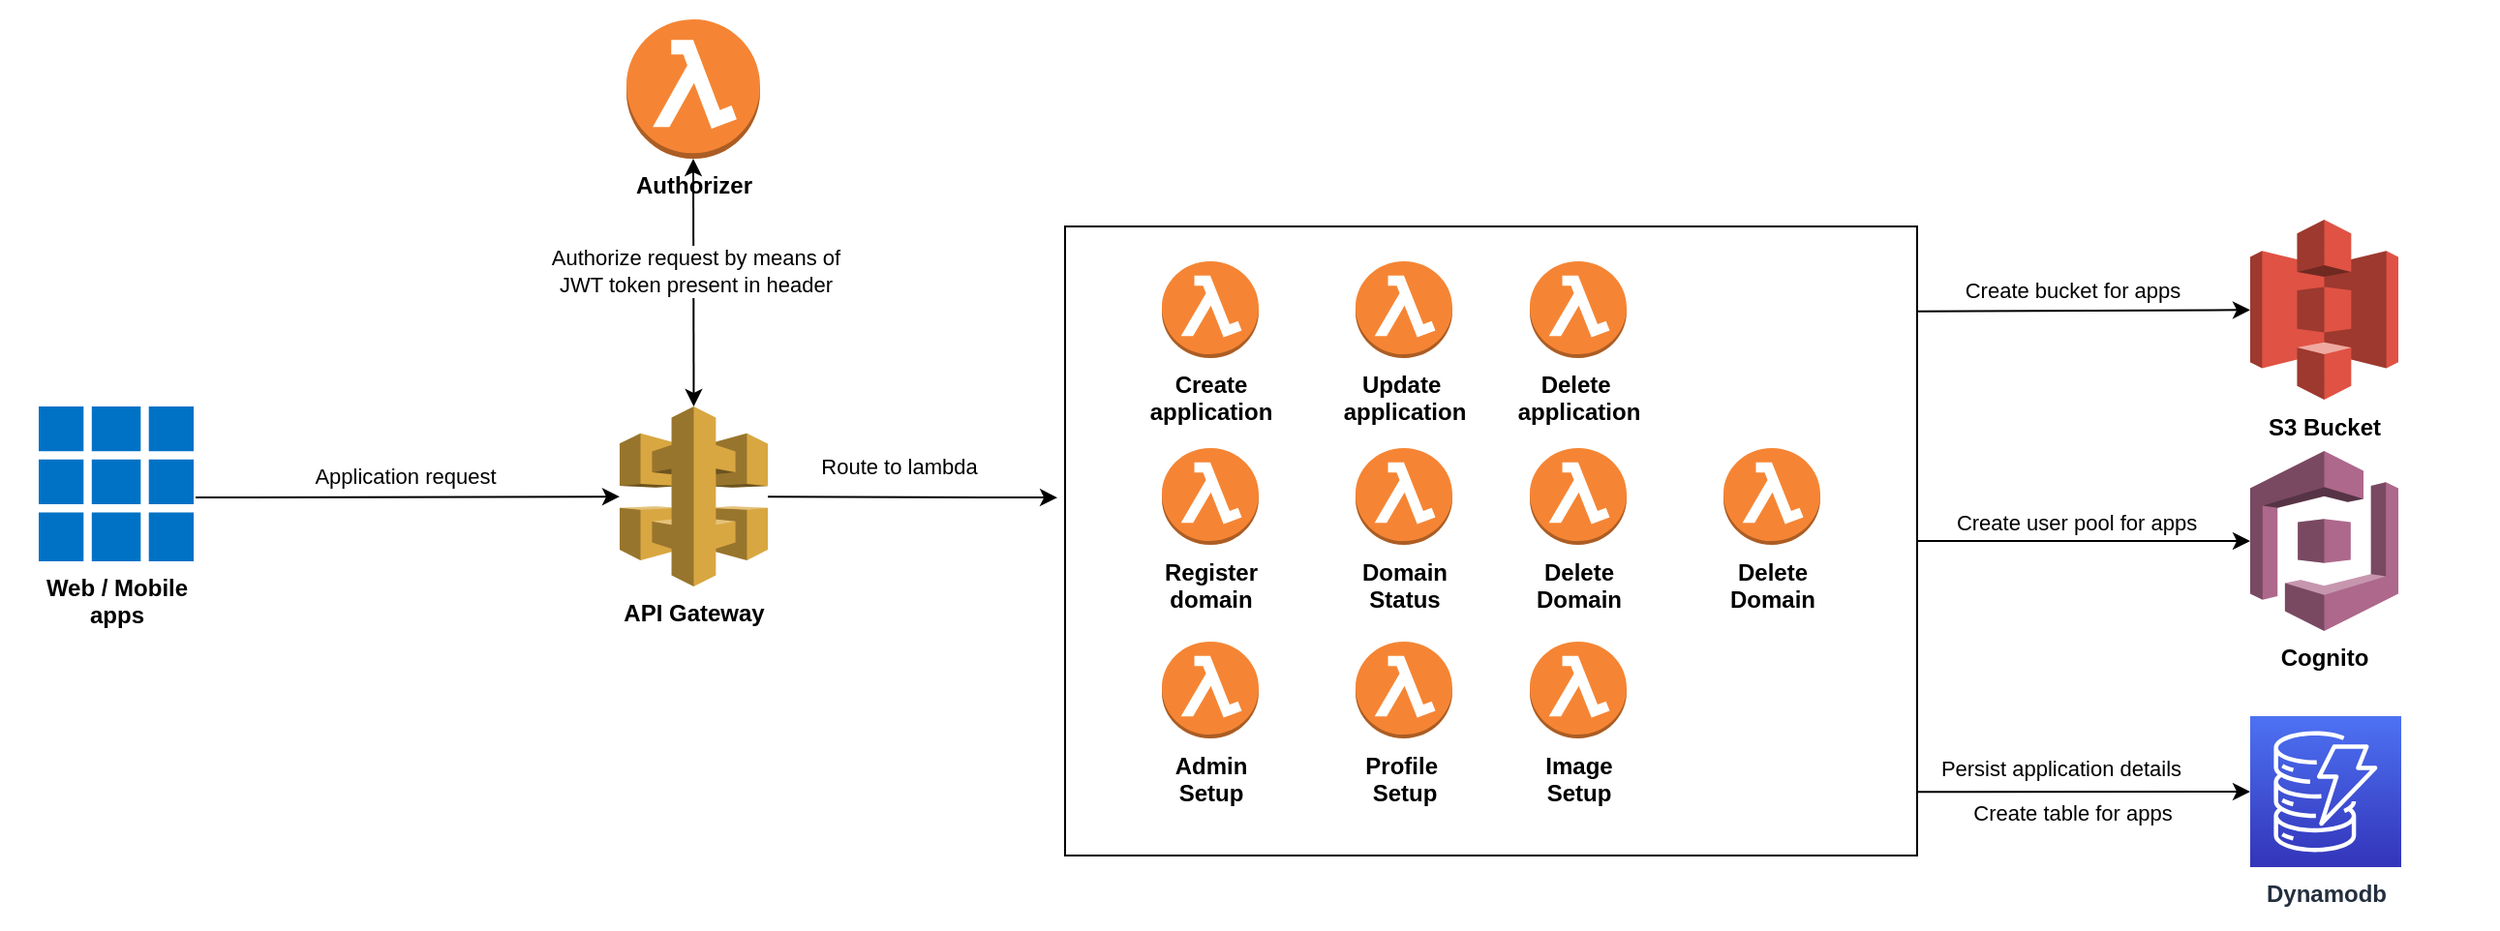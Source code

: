 <mxfile version="16.4.0" type="device"><diagram name="Applicationmanagement" id="PVM1xtc0hcYfl-D6XzfQ"><mxGraphModel dx="1108" dy="1653" grid="1" gridSize="10" guides="1" tooltips="1" connect="1" arrows="1" fold="1" page="1" pageScale="1" pageWidth="850" pageHeight="1100" math="0" shadow="0"><root><mxCell id="d4LnBHFviJgZstyR72xy-0"/><mxCell id="d4LnBHFviJgZstyR72xy-1" parent="d4LnBHFviJgZstyR72xy-0"/><mxCell id="d4LnBHFviJgZstyR72xy-2" value="" style="rounded=1;whiteSpace=wrap;html=1;strokeColor=none;" parent="d4LnBHFviJgZstyR72xy-1" vertex="1"><mxGeometry x="100" y="-50" width="1290" height="480" as="geometry"/></mxCell><mxCell id="d4LnBHFviJgZstyR72xy-3" value="&lt;b&gt;Web / Mobile &lt;br&gt;apps&lt;/b&gt;" style="aspect=fixed;html=1;points=[];align=center;image;fontSize=12;image=img/lib/mscae/Client_Apps.svg;" parent="d4LnBHFviJgZstyR72xy-1" vertex="1"><mxGeometry x="120" y="160" width="80" height="80" as="geometry"/></mxCell><mxCell id="d4LnBHFviJgZstyR72xy-4" value="&lt;b&gt;API Gateway&lt;/b&gt;" style="outlineConnect=0;dashed=0;verticalLabelPosition=bottom;verticalAlign=top;align=center;html=1;shape=mxgraph.aws3.api_gateway;fillColor=#D9A741;gradientColor=none;" parent="d4LnBHFviJgZstyR72xy-1" vertex="1"><mxGeometry x="420" y="160" width="76.5" height="93" as="geometry"/></mxCell><mxCell id="d4LnBHFviJgZstyR72xy-5" value="&lt;b&gt;Cognito&lt;/b&gt;" style="outlineConnect=0;dashed=0;verticalLabelPosition=bottom;verticalAlign=top;align=center;html=1;shape=mxgraph.aws3.cognito;fillColor=#AD688B;gradientColor=none;" parent="d4LnBHFviJgZstyR72xy-1" vertex="1"><mxGeometry x="1262" y="183" width="76.5" height="93" as="geometry"/></mxCell><mxCell id="d4LnBHFviJgZstyR72xy-6" value="&lt;b&gt;Dynamodb&lt;/b&gt;" style="outlineConnect=0;fontColor=#232F3E;gradientColor=#4D72F3;gradientDirection=north;fillColor=#3334B9;strokeColor=#ffffff;dashed=0;verticalLabelPosition=bottom;verticalAlign=top;align=center;html=1;fontSize=12;fontStyle=0;aspect=fixed;shape=mxgraph.aws4.resourceIcon;resIcon=mxgraph.aws4.dynamodb;" parent="d4LnBHFviJgZstyR72xy-1" vertex="1"><mxGeometry x="1262" y="320" width="78" height="78" as="geometry"/></mxCell><mxCell id="d4LnBHFviJgZstyR72xy-7" value="&lt;b&gt;Authorizer&lt;/b&gt;" style="outlineConnect=0;dashed=0;verticalLabelPosition=bottom;verticalAlign=top;align=center;html=1;shape=mxgraph.aws3.lambda_function;fillColor=#F58534;gradientColor=none;" parent="d4LnBHFviJgZstyR72xy-1" vertex="1"><mxGeometry x="423.5" y="-40" width="69" height="72" as="geometry"/></mxCell><mxCell id="d4LnBHFviJgZstyR72xy-17" value="" style="endArrow=classic;html=1;exitX=1.013;exitY=0.588;exitDx=0;exitDy=0;exitPerimeter=0;" parent="d4LnBHFviJgZstyR72xy-1" source="d4LnBHFviJgZstyR72xy-3" target="d4LnBHFviJgZstyR72xy-4" edge="1"><mxGeometry width="50" height="50" relative="1" as="geometry"><mxPoint x="250" y="280" as="sourcePoint"/><mxPoint x="300" y="230" as="targetPoint"/></mxGeometry></mxCell><mxCell id="d4LnBHFviJgZstyR72xy-18" value="Application request" style="edgeLabel;html=1;align=center;verticalAlign=middle;resizable=0;points=[];" parent="d4LnBHFviJgZstyR72xy-17" vertex="1" connectable="0"><mxGeometry x="0.196" y="-2" relative="1" as="geometry"><mxPoint x="-23.04" y="-12.76" as="offset"/></mxGeometry></mxCell><mxCell id="d4LnBHFviJgZstyR72xy-19" value="" style="endArrow=classic;html=1;entryX=-0.009;entryY=0.431;entryDx=0;entryDy=0;entryPerimeter=0;" parent="d4LnBHFviJgZstyR72xy-1" source="d4LnBHFviJgZstyR72xy-4" target="d4LnBHFviJgZstyR72xy-9" edge="1"><mxGeometry width="50" height="50" relative="1" as="geometry"><mxPoint x="480" y="360" as="sourcePoint"/><mxPoint x="530" y="310" as="targetPoint"/></mxGeometry></mxCell><mxCell id="d4LnBHFviJgZstyR72xy-20" value="Route to lambda" style="edgeLabel;html=1;align=center;verticalAlign=middle;resizable=0;points=[];" parent="d4LnBHFviJgZstyR72xy-19" vertex="1" connectable="0"><mxGeometry x="-0.167" y="1" relative="1" as="geometry"><mxPoint x="4.5" y="-15.28" as="offset"/></mxGeometry></mxCell><mxCell id="d4LnBHFviJgZstyR72xy-21" value="" style="endArrow=classic;startArrow=classic;html=1;entryX=0.5;entryY=1;entryDx=0;entryDy=0;entryPerimeter=0;exitX=0.5;exitY=0;exitDx=0;exitDy=0;exitPerimeter=0;" parent="d4LnBHFviJgZstyR72xy-1" source="d4LnBHFviJgZstyR72xy-4" target="d4LnBHFviJgZstyR72xy-7" edge="1"><mxGeometry width="50" height="50" relative="1" as="geometry"><mxPoint x="360" y="110" as="sourcePoint"/><mxPoint x="410" y="60" as="targetPoint"/></mxGeometry></mxCell><mxCell id="d4LnBHFviJgZstyR72xy-22" value="Authorize request by means of &lt;br&gt;JWT token present in header" style="edgeLabel;html=1;align=center;verticalAlign=middle;resizable=0;points=[];" parent="d4LnBHFviJgZstyR72xy-21" vertex="1" connectable="0"><mxGeometry x="0.328" y="-1" relative="1" as="geometry"><mxPoint x="-0.83" y="15" as="offset"/></mxGeometry></mxCell><mxCell id="d4LnBHFviJgZstyR72xy-23" value="" style="endArrow=classic;html=1;exitX=0.997;exitY=0.899;exitDx=0;exitDy=0;exitPerimeter=0;" parent="d4LnBHFviJgZstyR72xy-1" source="d4LnBHFviJgZstyR72xy-9" target="d4LnBHFviJgZstyR72xy-6" edge="1"><mxGeometry width="50" height="50" relative="1" as="geometry"><mxPoint x="970" y="390" as="sourcePoint"/><mxPoint x="1020" y="340" as="targetPoint"/></mxGeometry></mxCell><mxCell id="d4LnBHFviJgZstyR72xy-24" value="Persist application details" style="edgeLabel;html=1;align=center;verticalAlign=middle;resizable=0;points=[];" parent="d4LnBHFviJgZstyR72xy-23" vertex="1" connectable="0"><mxGeometry x="0.191" relative="1" as="geometry"><mxPoint x="-28.22" y="-11.98" as="offset"/></mxGeometry></mxCell><mxCell id="R_MdvY2bguppo9Lx7t1l-10" value="Create table for apps" style="edgeLabel;html=1;align=center;verticalAlign=middle;resizable=0;points=[];" parent="d4LnBHFviJgZstyR72xy-23" vertex="1" connectable="0"><mxGeometry x="-0.223" y="-3" relative="1" as="geometry"><mxPoint x="14" y="8" as="offset"/></mxGeometry></mxCell><mxCell id="d4LnBHFviJgZstyR72xy-25" value="" style="endArrow=classic;html=1;entryX=0;entryY=0.5;entryDx=0;entryDy=0;entryPerimeter=0;exitX=1;exitY=0.5;exitDx=0;exitDy=0;" parent="d4LnBHFviJgZstyR72xy-1" source="d4LnBHFviJgZstyR72xy-9" target="d4LnBHFviJgZstyR72xy-5" edge="1"><mxGeometry width="50" height="50" relative="1" as="geometry"><mxPoint x="900" y="420" as="sourcePoint"/><mxPoint x="950" y="370" as="targetPoint"/></mxGeometry></mxCell><mxCell id="d4LnBHFviJgZstyR72xy-26" value="Create user pool for apps" style="edgeLabel;html=1;align=center;verticalAlign=middle;resizable=0;points=[];" parent="d4LnBHFviJgZstyR72xy-25" vertex="1" connectable="0"><mxGeometry x="-0.293" y="-2" relative="1" as="geometry"><mxPoint x="20.78" y="-11.39" as="offset"/></mxGeometry></mxCell><mxCell id="R_MdvY2bguppo9Lx7t1l-0" value="&lt;b&gt;S3 Bucket&lt;/b&gt;" style="outlineConnect=0;dashed=0;verticalLabelPosition=bottom;verticalAlign=top;align=center;html=1;shape=mxgraph.aws3.s3;fillColor=#E05243;gradientColor=none;" parent="d4LnBHFviJgZstyR72xy-1" vertex="1"><mxGeometry x="1262" y="63.5" width="76.5" height="93" as="geometry"/></mxCell><mxCell id="d4LnBHFviJgZstyR72xy-9" value="" style="rounded=0;whiteSpace=wrap;html=1;" parent="d4LnBHFviJgZstyR72xy-1" vertex="1"><mxGeometry x="650" y="67" width="440" height="325" as="geometry"/></mxCell><mxCell id="d4LnBHFviJgZstyR72xy-10" value="&lt;b&gt;Create &lt;br&gt;application&lt;/b&gt;" style="outlineConnect=0;dashed=0;verticalLabelPosition=bottom;verticalAlign=top;align=center;html=1;shape=mxgraph.aws3.lambda_function;fillColor=#F58534;gradientColor=none;" parent="d4LnBHFviJgZstyR72xy-1" vertex="1"><mxGeometry x="700" y="85" width="50" height="50" as="geometry"/></mxCell><mxCell id="d4LnBHFviJgZstyR72xy-11" value="&lt;b&gt;Update&amp;nbsp;&lt;br&gt;&lt;/b&gt;&lt;b&gt;application&lt;/b&gt;" style="outlineConnect=0;dashed=0;verticalLabelPosition=bottom;verticalAlign=top;align=center;html=1;shape=mxgraph.aws3.lambda_function;fillColor=#F58534;gradientColor=none;" parent="d4LnBHFviJgZstyR72xy-1" vertex="1"><mxGeometry x="800" y="85" width="50" height="50" as="geometry"/></mxCell><mxCell id="d4LnBHFviJgZstyR72xy-12" value="&lt;b&gt;Domain&lt;br&gt;Status&lt;/b&gt;" style="outlineConnect=0;dashed=0;verticalLabelPosition=bottom;verticalAlign=top;align=center;html=1;shape=mxgraph.aws3.lambda_function;fillColor=#F58534;gradientColor=none;" parent="d4LnBHFviJgZstyR72xy-1" vertex="1"><mxGeometry x="800" y="181.5" width="50" height="50" as="geometry"/></mxCell><mxCell id="d4LnBHFviJgZstyR72xy-14" value="&lt;b&gt;Register&lt;br&gt;domain&lt;br&gt;&lt;/b&gt;" style="outlineConnect=0;dashed=0;verticalLabelPosition=bottom;verticalAlign=top;align=center;html=1;shape=mxgraph.aws3.lambda_function;fillColor=#F58534;gradientColor=none;" parent="d4LnBHFviJgZstyR72xy-1" vertex="1"><mxGeometry x="700" y="181.5" width="50" height="50" as="geometry"/></mxCell><mxCell id="R_MdvY2bguppo9Lx7t1l-1" value="&lt;b&gt;Delete&amp;nbsp;&lt;br&gt;&lt;/b&gt;&lt;b&gt;application&lt;/b&gt;" style="outlineConnect=0;dashed=0;verticalLabelPosition=bottom;verticalAlign=top;align=center;html=1;shape=mxgraph.aws3.lambda_function;fillColor=#F58534;gradientColor=none;" parent="d4LnBHFviJgZstyR72xy-1" vertex="1"><mxGeometry x="890" y="85" width="50" height="50" as="geometry"/></mxCell><mxCell id="R_MdvY2bguppo9Lx7t1l-3" value="&lt;b&gt;Delete &lt;br&gt;Domain&lt;/b&gt;" style="outlineConnect=0;dashed=0;verticalLabelPosition=bottom;verticalAlign=top;align=center;html=1;shape=mxgraph.aws3.lambda_function;fillColor=#F58534;gradientColor=none;" parent="d4LnBHFviJgZstyR72xy-1" vertex="1"><mxGeometry x="890" y="181.5" width="50" height="50" as="geometry"/></mxCell><mxCell id="R_MdvY2bguppo9Lx7t1l-4" value="&lt;b&gt;Delete &lt;br&gt;Domain&lt;/b&gt;" style="outlineConnect=0;dashed=0;verticalLabelPosition=bottom;verticalAlign=top;align=center;html=1;shape=mxgraph.aws3.lambda_function;fillColor=#F58534;gradientColor=none;" parent="d4LnBHFviJgZstyR72xy-1" vertex="1"><mxGeometry x="990" y="181.5" width="50" height="50" as="geometry"/></mxCell><mxCell id="R_MdvY2bguppo9Lx7t1l-5" value="&lt;b&gt;Admin &lt;br&gt;Setup&lt;br&gt;&lt;/b&gt;" style="outlineConnect=0;dashed=0;verticalLabelPosition=bottom;verticalAlign=top;align=center;html=1;shape=mxgraph.aws3.lambda_function;fillColor=#F58534;gradientColor=none;" parent="d4LnBHFviJgZstyR72xy-1" vertex="1"><mxGeometry x="700" y="281.5" width="50" height="50" as="geometry"/></mxCell><mxCell id="R_MdvY2bguppo9Lx7t1l-6" value="&lt;b&gt;Profile&amp;nbsp;&lt;br&gt;Setup&lt;br&gt;&lt;/b&gt;" style="outlineConnect=0;dashed=0;verticalLabelPosition=bottom;verticalAlign=top;align=center;html=1;shape=mxgraph.aws3.lambda_function;fillColor=#F58534;gradientColor=none;" parent="d4LnBHFviJgZstyR72xy-1" vertex="1"><mxGeometry x="800" y="281.5" width="50" height="50" as="geometry"/></mxCell><mxCell id="R_MdvY2bguppo9Lx7t1l-7" value="&lt;b&gt;Image&lt;br&gt;Setup&lt;br&gt;&lt;/b&gt;" style="outlineConnect=0;dashed=0;verticalLabelPosition=bottom;verticalAlign=top;align=center;html=1;shape=mxgraph.aws3.lambda_function;fillColor=#F58534;gradientColor=none;" parent="d4LnBHFviJgZstyR72xy-1" vertex="1"><mxGeometry x="890" y="281.5" width="50" height="50" as="geometry"/></mxCell><mxCell id="R_MdvY2bguppo9Lx7t1l-8" value="" style="endArrow=classic;html=1;exitX=1;exitY=0.135;exitDx=0;exitDy=0;exitPerimeter=0;" parent="d4LnBHFviJgZstyR72xy-1" source="d4LnBHFviJgZstyR72xy-9" target="R_MdvY2bguppo9Lx7t1l-0" edge="1"><mxGeometry width="50" height="50" relative="1" as="geometry"><mxPoint x="1140" y="70" as="sourcePoint"/><mxPoint x="1190" y="20" as="targetPoint"/></mxGeometry></mxCell><mxCell id="R_MdvY2bguppo9Lx7t1l-9" value="Create bucket for apps" style="edgeLabel;html=1;align=center;verticalAlign=middle;resizable=0;points=[];" parent="R_MdvY2bguppo9Lx7t1l-8" vertex="1" connectable="0"><mxGeometry x="-0.198" y="-1" relative="1" as="geometry"><mxPoint x="11" y="-12" as="offset"/></mxGeometry></mxCell></root></mxGraphModel></diagram></mxfile>